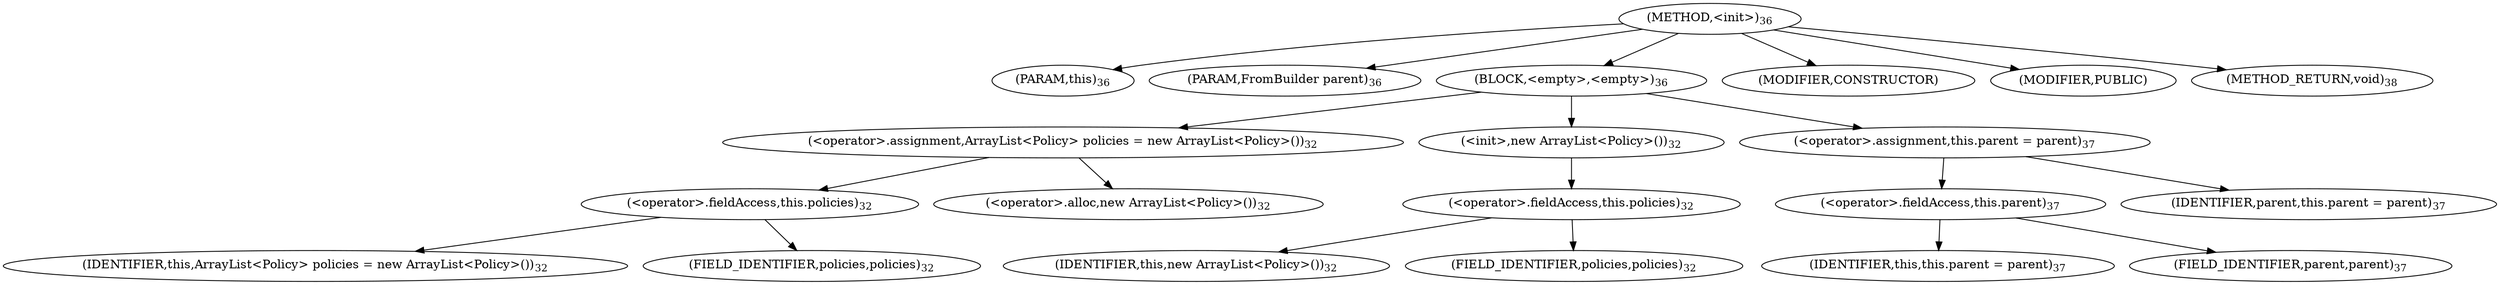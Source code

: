 digraph "&lt;init&gt;" {  
"32" [label = <(METHOD,&lt;init&gt;)<SUB>36</SUB>> ]
"4" [label = <(PARAM,this)<SUB>36</SUB>> ]
"33" [label = <(PARAM,FromBuilder parent)<SUB>36</SUB>> ]
"34" [label = <(BLOCK,&lt;empty&gt;,&lt;empty&gt;)<SUB>36</SUB>> ]
"35" [label = <(&lt;operator&gt;.assignment,ArrayList&lt;Policy&gt; policies = new ArrayList&lt;Policy&gt;())<SUB>32</SUB>> ]
"36" [label = <(&lt;operator&gt;.fieldAccess,this.policies)<SUB>32</SUB>> ]
"37" [label = <(IDENTIFIER,this,ArrayList&lt;Policy&gt; policies = new ArrayList&lt;Policy&gt;())<SUB>32</SUB>> ]
"38" [label = <(FIELD_IDENTIFIER,policies,policies)<SUB>32</SUB>> ]
"39" [label = <(&lt;operator&gt;.alloc,new ArrayList&lt;Policy&gt;())<SUB>32</SUB>> ]
"40" [label = <(&lt;init&gt;,new ArrayList&lt;Policy&gt;())<SUB>32</SUB>> ]
"41" [label = <(&lt;operator&gt;.fieldAccess,this.policies)<SUB>32</SUB>> ]
"42" [label = <(IDENTIFIER,this,new ArrayList&lt;Policy&gt;())<SUB>32</SUB>> ]
"43" [label = <(FIELD_IDENTIFIER,policies,policies)<SUB>32</SUB>> ]
"44" [label = <(&lt;operator&gt;.assignment,this.parent = parent)<SUB>37</SUB>> ]
"45" [label = <(&lt;operator&gt;.fieldAccess,this.parent)<SUB>37</SUB>> ]
"3" [label = <(IDENTIFIER,this,this.parent = parent)<SUB>37</SUB>> ]
"46" [label = <(FIELD_IDENTIFIER,parent,parent)<SUB>37</SUB>> ]
"47" [label = <(IDENTIFIER,parent,this.parent = parent)<SUB>37</SUB>> ]
"48" [label = <(MODIFIER,CONSTRUCTOR)> ]
"49" [label = <(MODIFIER,PUBLIC)> ]
"50" [label = <(METHOD_RETURN,void)<SUB>38</SUB>> ]
  "32" -> "4" 
  "32" -> "33" 
  "32" -> "34" 
  "32" -> "48" 
  "32" -> "49" 
  "32" -> "50" 
  "34" -> "35" 
  "34" -> "40" 
  "34" -> "44" 
  "35" -> "36" 
  "35" -> "39" 
  "36" -> "37" 
  "36" -> "38" 
  "40" -> "41" 
  "41" -> "42" 
  "41" -> "43" 
  "44" -> "45" 
  "44" -> "47" 
  "45" -> "3" 
  "45" -> "46" 
}
